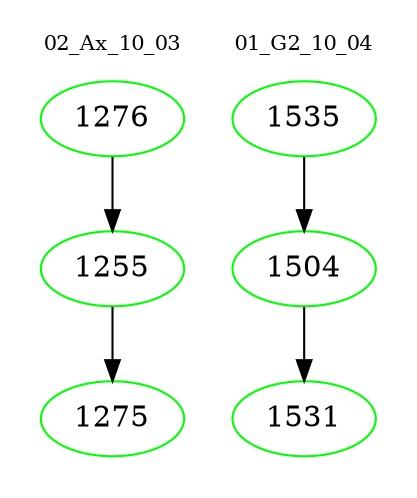 digraph{
subgraph cluster_0 {
color = white
label = "02_Ax_10_03";
fontsize=10;
T0_1276 [label="1276", color="green"]
T0_1276 -> T0_1255 [color="black"]
T0_1255 [label="1255", color="green"]
T0_1255 -> T0_1275 [color="black"]
T0_1275 [label="1275", color="green"]
}
subgraph cluster_1 {
color = white
label = "01_G2_10_04";
fontsize=10;
T1_1535 [label="1535", color="green"]
T1_1535 -> T1_1504 [color="black"]
T1_1504 [label="1504", color="green"]
T1_1504 -> T1_1531 [color="black"]
T1_1531 [label="1531", color="green"]
}
}
